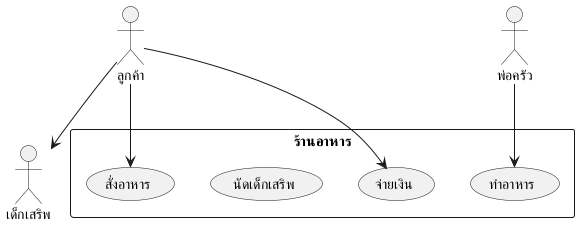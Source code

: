 @startuml
:ลูกค้า: as lk
:พ่อครัว: as pk
:เด็กเสริพ: as dss
rectangle ร้านอาหาร {
(สั่งอาหาร) as sah
(จ่ายเงิน) as jng
(นัดเด็กเสริพ) as ds
(ทำอาหาร) as tah
}
lk --> jng
lk --> sah
lk --> dss
pk --> tah
@enduml